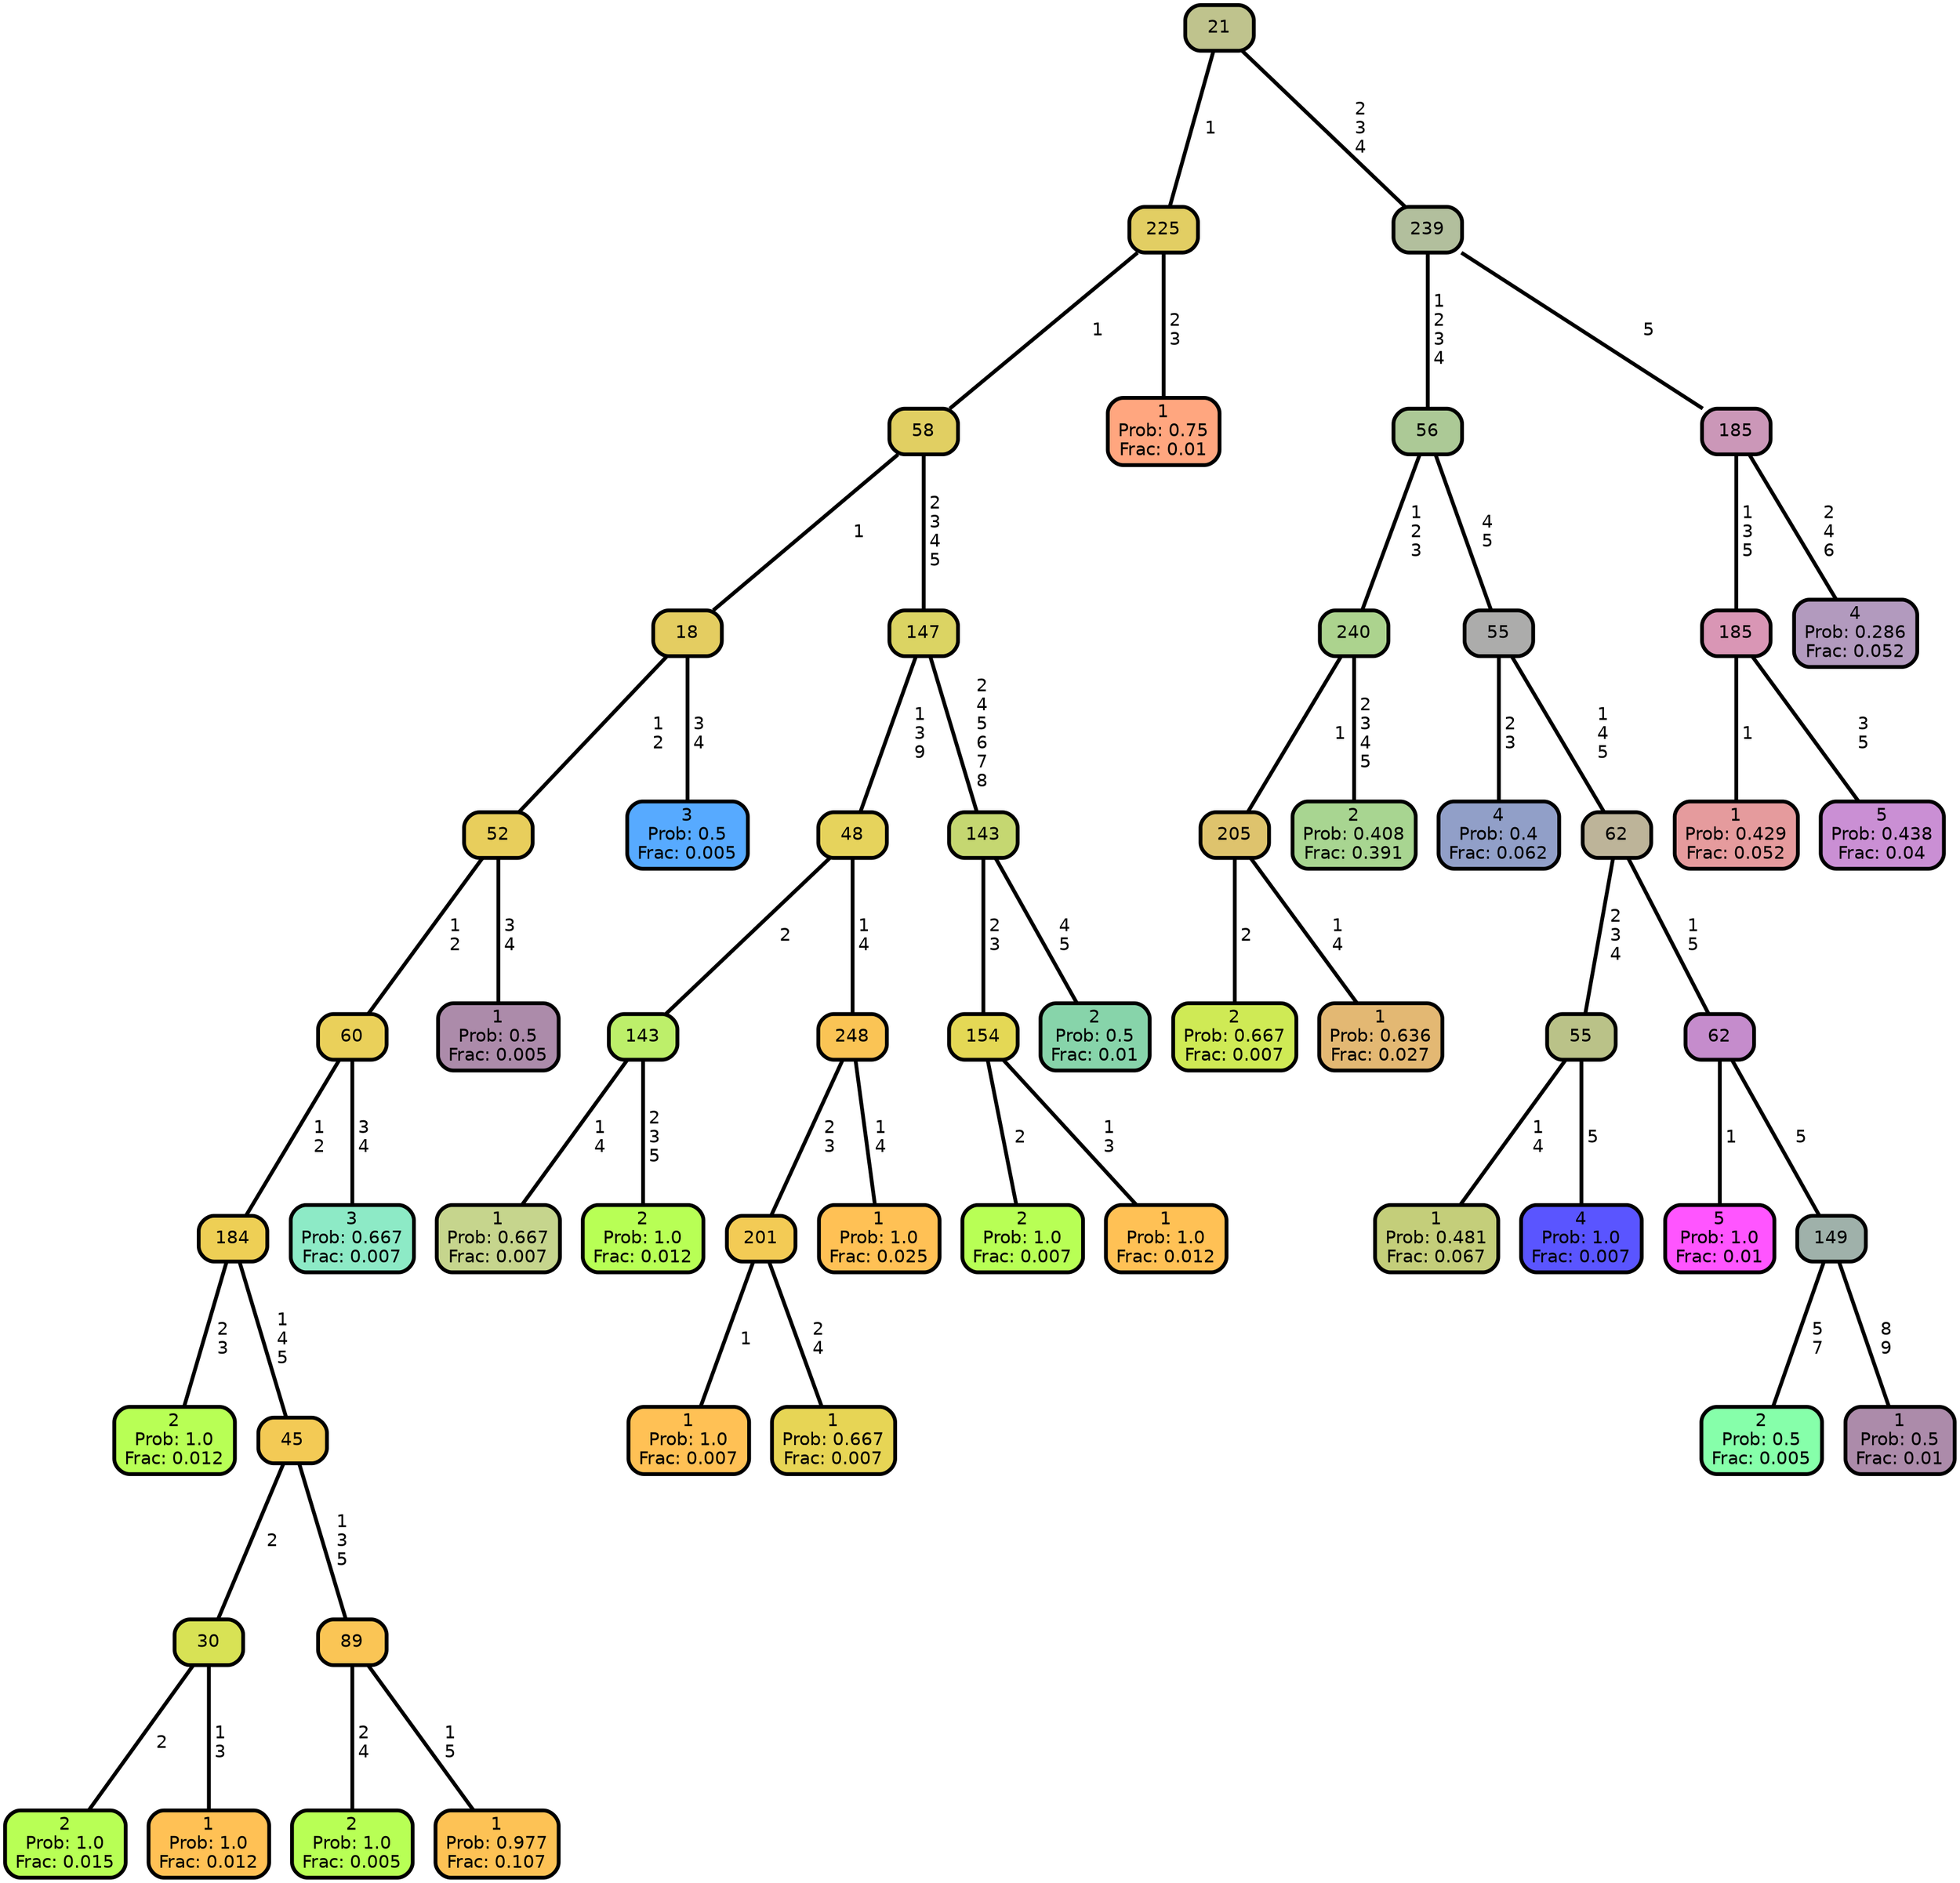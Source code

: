 graph Tree {
node [shape=box, style="filled, rounded",color="black",penwidth="3",fontcolor="black",                 fontname=helvetica] ;
graph [ranksep="0 equally", splines=straight,                 bgcolor=transparent, dpi=200] ;
edge [fontname=helvetica, color=black] ;
0 [label="2
Prob: 1.0
Frac: 0.012", fillcolor="#b8ff55"] ;
1 [label="184", fillcolor="#eecf55"] ;
2 [label="2
Prob: 1.0
Frac: 0.015", fillcolor="#b8ff55"] ;
3 [label="30", fillcolor="#d8e255"] ;
4 [label="1
Prob: 1.0
Frac: 0.012", fillcolor="#ffc155"] ;
5 [label="45", fillcolor="#f3ca55"] ;
6 [label="2
Prob: 1.0
Frac: 0.005", fillcolor="#b8ff55"] ;
7 [label="89", fillcolor="#fac555"] ;
8 [label="1
Prob: 0.977
Frac: 0.107", fillcolor="#fdc255"] ;
9 [label="60", fillcolor="#ead05a"] ;
10 [label="3
Prob: 0.667
Frac: 0.007", fillcolor="#8deac6"] ;
11 [label="52", fillcolor="#e8ce5c"] ;
12 [label="1
Prob: 0.5
Frac: 0.005", fillcolor="#ac8baa"] ;
13 [label="18", fillcolor="#e4cd61"] ;
14 [label="3
Prob: 0.5
Frac: 0.005", fillcolor="#57aaff"] ;
15 [label="58", fillcolor="#e1cf62"] ;
16 [label="1
Prob: 0.667
Frac: 0.007", fillcolor="#c6d58d"] ;
17 [label="143", fillcolor="#bdef6a"] ;
18 [label="2
Prob: 1.0
Frac: 0.012", fillcolor="#b8ff55"] ;
19 [label="48", fillcolor="#e6d35c"] ;
20 [label="1
Prob: 1.0
Frac: 0.007", fillcolor="#ffc155"] ;
21 [label="201", fillcolor="#f3cb55"] ;
22 [label="1
Prob: 0.667
Frac: 0.007", fillcolor="#e7d555"] ;
23 [label="248", fillcolor="#fac455"] ;
24 [label="1
Prob: 1.0
Frac: 0.025", fillcolor="#ffc155"] ;
25 [label="147", fillcolor="#dbd463"] ;
26 [label="2
Prob: 1.0
Frac: 0.007", fillcolor="#b8ff55"] ;
27 [label="154", fillcolor="#e4d855"] ;
28 [label="1
Prob: 1.0
Frac: 0.012", fillcolor="#ffc155"] ;
29 [label="143", fillcolor="#c5d771"] ;
30 [label="2
Prob: 0.5
Frac: 0.01", fillcolor="#87d4aa"] ;
31 [label="225", fillcolor="#e2ce63"] ;
32 [label="1
Prob: 0.75
Frac: 0.01", fillcolor="#ffa67f"] ;
33 [label="21", fillcolor="#bfc38d"] ;
34 [label="2
Prob: 0.667
Frac: 0.007", fillcolor="#cfea55"] ;
35 [label="205", fillcolor="#dec36d"] ;
36 [label="1
Prob: 0.636
Frac: 0.027", fillcolor="#e3b873"] ;
37 [label="240", fillcolor="#acd38e"] ;
38 [label="2
Prob: 0.408
Frac: 0.391", fillcolor="#a8d591"] ;
39 [label="56", fillcolor="#acc996"] ;
40 [label="4
Prob: 0.4
Frac: 0.062", fillcolor="#919fc8"] ;
41 [label="55", fillcolor="#acacab"] ;
42 [label="1
Prob: 0.481
Frac: 0.067", fillcolor="#c4ce7a"] ;
43 [label="55", fillcolor="#bac288"] ;
44 [label="4
Prob: 1.0
Frac: 0.007", fillcolor="#5a55ff"] ;
45 [label="62", fillcolor="#bdb499"] ;
46 [label="5
Prob: 1.0
Frac: 0.01", fillcolor="#ff55ff"] ;
47 [label="62", fillcolor="#c58ccc"] ;
48 [label="2
Prob: 0.5
Frac: 0.005", fillcolor="#86ffaa"] ;
49 [label="149", fillcolor="#9fb1aa"] ;
50 [label="1
Prob: 0.5
Frac: 0.01", fillcolor="#ac8baa"] ;
51 [label="239", fillcolor="#b2bf9d"] ;
52 [label="1
Prob: 0.429
Frac: 0.052", fillcolor="#e59b9d"] ;
53 [label="185", fillcolor="#d996b5"] ;
54 [label="5
Prob: 0.438
Frac: 0.04", fillcolor="#ca8fd4"] ;
55 [label="185", fillcolor="#cb97b8"] ;
56 [label="4
Prob: 0.286
Frac: 0.052", fillcolor="#b29abe"] ;
1 -- 0 [label=" 2\n 3",penwidth=3] ;
1 -- 5 [label=" 1\n 4\n 5",penwidth=3] ;
3 -- 2 [label=" 2",penwidth=3] ;
3 -- 4 [label=" 1\n 3",penwidth=3] ;
5 -- 3 [label=" 2",penwidth=3] ;
5 -- 7 [label=" 1\n 3\n 5",penwidth=3] ;
7 -- 6 [label=" 2\n 4",penwidth=3] ;
7 -- 8 [label=" 1\n 5",penwidth=3] ;
9 -- 1 [label=" 1\n 2",penwidth=3] ;
9 -- 10 [label=" 3\n 4",penwidth=3] ;
11 -- 9 [label=" 1\n 2",penwidth=3] ;
11 -- 12 [label=" 3\n 4",penwidth=3] ;
13 -- 11 [label=" 1\n 2",penwidth=3] ;
13 -- 14 [label=" 3\n 4",penwidth=3] ;
15 -- 13 [label=" 1",penwidth=3] ;
15 -- 25 [label=" 2\n 3\n 4\n 5",penwidth=3] ;
17 -- 16 [label=" 1\n 4",penwidth=3] ;
17 -- 18 [label=" 2\n 3\n 5",penwidth=3] ;
19 -- 17 [label=" 2",penwidth=3] ;
19 -- 23 [label=" 1\n 4",penwidth=3] ;
21 -- 20 [label=" 1",penwidth=3] ;
21 -- 22 [label=" 2\n 4",penwidth=3] ;
23 -- 21 [label=" 2\n 3",penwidth=3] ;
23 -- 24 [label=" 1\n 4",penwidth=3] ;
25 -- 19 [label=" 1\n 3\n 9",penwidth=3] ;
25 -- 29 [label=" 2\n 4\n 5\n 6\n 7\n 8",penwidth=3] ;
27 -- 26 [label=" 2",penwidth=3] ;
27 -- 28 [label=" 1\n 3",penwidth=3] ;
29 -- 27 [label=" 2\n 3",penwidth=3] ;
29 -- 30 [label=" 4\n 5",penwidth=3] ;
31 -- 15 [label=" 1",penwidth=3] ;
31 -- 32 [label=" 2\n 3",penwidth=3] ;
33 -- 31 [label=" 1",penwidth=3] ;
33 -- 51 [label=" 2\n 3\n 4",penwidth=3] ;
35 -- 34 [label=" 2",penwidth=3] ;
35 -- 36 [label=" 1\n 4",penwidth=3] ;
37 -- 35 [label=" 1",penwidth=3] ;
37 -- 38 [label=" 2\n 3\n 4\n 5",penwidth=3] ;
39 -- 37 [label=" 1\n 2\n 3",penwidth=3] ;
39 -- 41 [label=" 4\n 5",penwidth=3] ;
41 -- 40 [label=" 2\n 3",penwidth=3] ;
41 -- 45 [label=" 1\n 4\n 5",penwidth=3] ;
43 -- 42 [label=" 1\n 4",penwidth=3] ;
43 -- 44 [label=" 5",penwidth=3] ;
45 -- 43 [label=" 2\n 3\n 4",penwidth=3] ;
45 -- 47 [label=" 1\n 5",penwidth=3] ;
47 -- 46 [label=" 1",penwidth=3] ;
47 -- 49 [label=" 5",penwidth=3] ;
49 -- 48 [label=" 5\n 7",penwidth=3] ;
49 -- 50 [label=" 8\n 9",penwidth=3] ;
51 -- 39 [label=" 1\n 2\n 3\n 4",penwidth=3] ;
51 -- 55 [label=" 5",penwidth=3] ;
53 -- 52 [label=" 1",penwidth=3] ;
53 -- 54 [label=" 3\n 5",penwidth=3] ;
55 -- 53 [label=" 1\n 3\n 5",penwidth=3] ;
55 -- 56 [label=" 2\n 4\n 6",penwidth=3] ;
{rank = same;}}